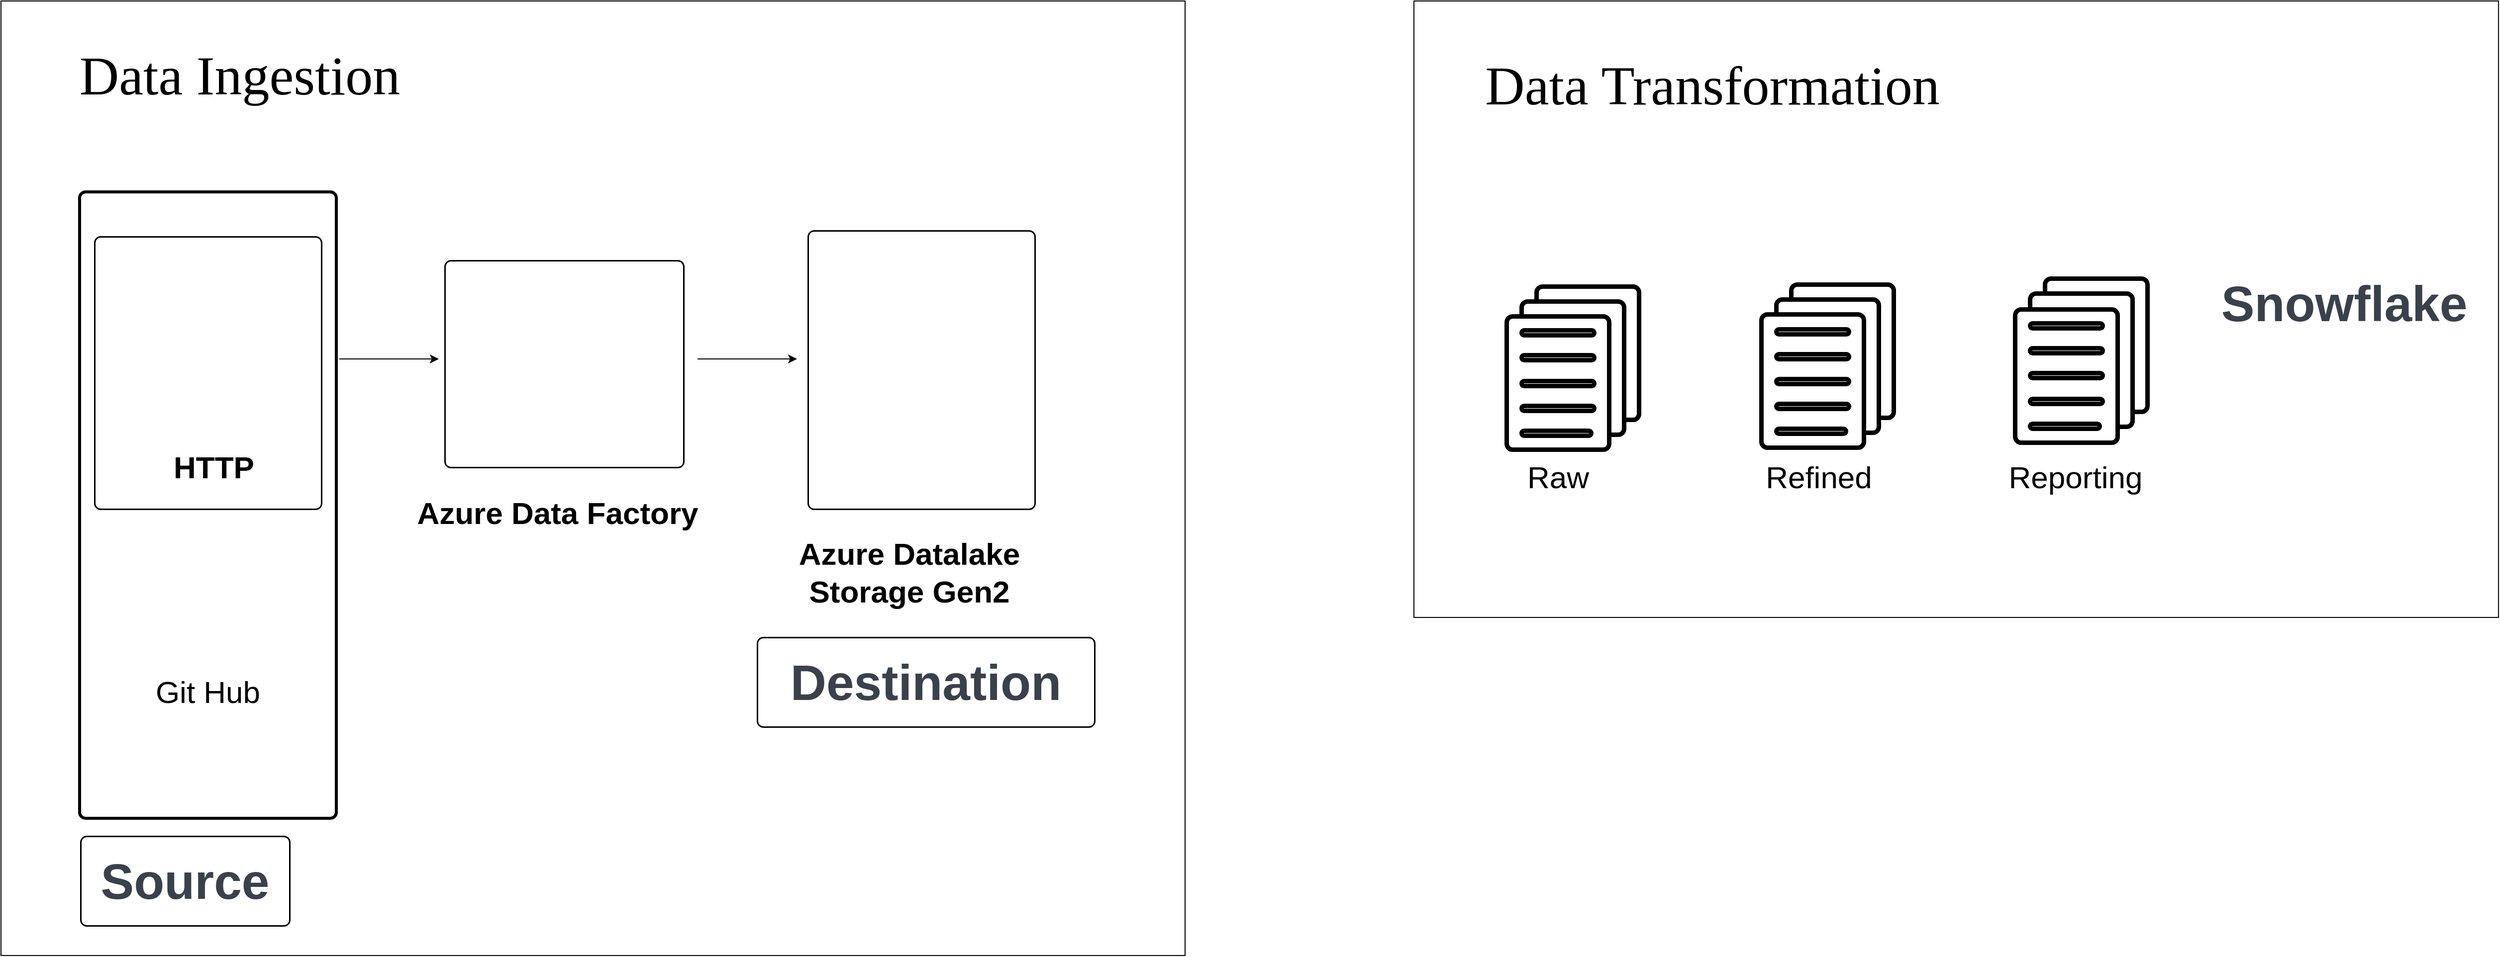 <mxfile version="27.1.4">
  <diagram name="Page-1" id="tRypGCHuhZgqPp5vQ8EK">
    <mxGraphModel dx="2294" dy="2936" grid="1" gridSize="10" guides="1" tooltips="1" connect="1" arrows="1" fold="1" page="1" pageScale="1" pageWidth="850" pageHeight="1100" math="0" shadow="0">
      <root>
        <mxCell id="0" />
        <mxCell id="1" parent="0" />
        <mxCell id="Y_zVbhYa3XS6aGOVvXo4-149" value="" style="rounded=0;whiteSpace=wrap;html=1;" parent="1" vertex="1">
          <mxGeometry x="1020" y="-660" width="1190" height="960" as="geometry" />
        </mxCell>
        <mxCell id="diUxomPdKumXEhWnS9-8-1" value="" style="html=1;overflow=block;blockSpacing=1;whiteSpace=wrap;container=1;pointerEvents=0;collapsible=0;recursiveResize=0;fontSize=13;spacing=0;strokeOpacity=100;fillOpacity=0;rounded=1;absoluteArcSize=1;arcSize=12;fillColor=#000000;strokeWidth=1.5;lucidId=HqinuH2_mKaJ;" vertex="1" parent="1">
          <mxGeometry x="1114" y="-423" width="228" height="274" as="geometry" />
        </mxCell>
        <mxCell id="diUxomPdKumXEhWnS9-8-2" value="" style="html=1;overflow=block;blockSpacing=1;whiteSpace=wrap;container=1;pointerEvents=0;collapsible=0;recursiveResize=0;fontSize=13;spacing=0;strokeOpacity=100;fillOpacity=0;rounded=1;absoluteArcSize=1;arcSize=12;fillColor=#000000;strokeWidth=1.5;lucidId=HqineJLk6OhF;" vertex="1" parent="1">
          <mxGeometry x="1466" y="-399" width="240" height="208" as="geometry" />
        </mxCell>
        <mxCell id="diUxomPdKumXEhWnS9-8-3" value="" style="html=1;overflow=block;blockSpacing=1;whiteSpace=wrap;container=1;pointerEvents=0;collapsible=0;recursiveResize=0;fontSize=13;spacing=0;strokeOpacity=100;fillOpacity=0;rounded=1;absoluteArcSize=1;arcSize=12;fillColor=#000000;strokeWidth=1.5;lucidId=HqinR1p73Qxz;" vertex="1" parent="1">
          <mxGeometry x="1831" y="-429" width="228" height="280" as="geometry" />
        </mxCell>
        <mxCell id="diUxomPdKumXEhWnS9-8-4" value="Azure Data Factory" style="text;html=1;align=center;verticalAlign=middle;whiteSpace=wrap;rounded=0;fontSize=31;fontStyle=1" vertex="1" parent="1">
          <mxGeometry x="1427.5" y="-190" width="303" height="90" as="geometry" />
        </mxCell>
        <mxCell id="diUxomPdKumXEhWnS9-8-5" value="&lt;b&gt;Azure Datalake Storage Gen2&lt;/b&gt;" style="text;html=1;align=center;verticalAlign=middle;whiteSpace=wrap;rounded=0;fontSize=31;" vertex="1" parent="1">
          <mxGeometry x="1810" y="-130" width="246" height="90" as="geometry" />
        </mxCell>
        <mxCell id="diUxomPdKumXEhWnS9-8-6" value="" style="edgeStyle=none;orthogonalLoop=1;jettySize=auto;html=1;rounded=0;" edge="1" parent="1">
          <mxGeometry width="100" relative="1" as="geometry">
            <mxPoint x="1360" y="-300" as="sourcePoint" />
            <mxPoint x="1460" y="-300" as="targetPoint" />
            <Array as="points" />
          </mxGeometry>
        </mxCell>
        <mxCell id="diUxomPdKumXEhWnS9-8-7" value="" style="edgeStyle=none;orthogonalLoop=1;jettySize=auto;html=1;rounded=0;" edge="1" parent="1">
          <mxGeometry width="100" relative="1" as="geometry">
            <mxPoint x="1720" y="-300" as="sourcePoint" />
            <mxPoint x="1820" y="-300" as="targetPoint" />
            <Array as="points" />
          </mxGeometry>
        </mxCell>
        <mxCell id="diUxomPdKumXEhWnS9-8-8" value="Source" style="html=1;overflow=block;blockSpacing=1;whiteSpace=wrap;fontSize=50;fontFamily=Helvetica;fontColor=#3a414a;align=center;spacing=3.8;strokeOpacity=100;fillOpacity=100;rounded=1;absoluteArcSize=1;arcSize=12;fillColor=#ffffff;strokeWidth=1.5;lucidId=HqinSpCTlt17;fontStyle=1" vertex="1" parent="1">
          <mxGeometry x="1100" y="180" width="210" height="90" as="geometry" />
        </mxCell>
        <mxCell id="diUxomPdKumXEhWnS9-8-9" value="Destination" style="html=1;overflow=block;blockSpacing=1;whiteSpace=wrap;fontSize=50;fontFamily=Helvetica;fontColor=#3a414a;align=center;spacing=3.8;strokeOpacity=100;fillOpacity=100;rounded=1;absoluteArcSize=1;arcSize=12;fillColor=#ffffff;strokeWidth=1.5;lucidId=HqinSpCTlt17;fontStyle=1" vertex="1" parent="1">
          <mxGeometry x="1780" y="-20" width="339" height="90" as="geometry" />
        </mxCell>
        <mxCell id="diUxomPdKumXEhWnS9-8-10" value="" style="html=1;overflow=block;blockSpacing=1;whiteSpace=wrap;container=1;pointerEvents=0;collapsible=0;recursiveResize=0;fontSize=13;spacing=0;strokeOpacity=100;fillOpacity=0;rounded=1;absoluteArcSize=1;arcSize=12;fillColor=#000000;strokeWidth=3;lucidId=HqinZG8_ep2X;" vertex="1" parent="1">
          <mxGeometry x="1099" y="-468" width="258" height="630" as="geometry" />
        </mxCell>
        <mxCell id="diUxomPdKumXEhWnS9-8-11" value="HTTP" style="text;html=1;align=center;verticalAlign=middle;whiteSpace=wrap;rounded=0;fontSize=31;fontStyle=1" vertex="1" parent="diUxomPdKumXEhWnS9-8-10">
          <mxGeometry x="12" y="232" width="246" height="90" as="geometry" />
        </mxCell>
        <mxCell id="diUxomPdKumXEhWnS9-8-12" value="Git Hub" style="text;html=1;align=center;verticalAlign=middle;whiteSpace=wrap;rounded=0;fontSize=31;" vertex="1" parent="diUxomPdKumXEhWnS9-8-10">
          <mxGeometry x="6" y="458" width="246" height="90" as="geometry" />
        </mxCell>
        <mxCell id="diUxomPdKumXEhWnS9-8-13" value="" style="html=1;overflow=block;blockSpacing=1;whiteSpace=wrap;shape=image;fontSize=13;spacing=0;strokeColor=none;strokeOpacity=100;rounded=1;absoluteArcSize=1;arcSize=12;strokeWidth=0;image=https://images.lucid.app/images/d7685785-47bf-4a58-82cc-26feb8bda034/content;imageAspect=0;lucidId=HqinRarPJ5_D;" vertex="1" parent="1">
          <mxGeometry x="1164" y="-123" width="124" height="124" as="geometry" />
        </mxCell>
        <mxCell id="diUxomPdKumXEhWnS9-8-14" value="" style="html=1;overflow=block;blockSpacing=1;whiteSpace=wrap;shape=image;fontSize=13;spacing=0;strokeColor=none;strokeOpacity=100;rounded=1;absoluteArcSize=1;arcSize=12;strokeWidth=0;image=https://images.lucid.app/images/f15007f7-4885-4109-b029-964accafeb80/content;imageAspect=0;lucidId=HqincgXo0Htx;" vertex="1" parent="1">
          <mxGeometry x="1147" y="-393" width="169" height="169" as="geometry" />
        </mxCell>
        <mxCell id="diUxomPdKumXEhWnS9-8-15" value="" style="html=1;overflow=block;blockSpacing=1;whiteSpace=wrap;shape=image;fontSize=13;spacing=0;strokeColor=none;strokeOpacity=100;rounded=1;absoluteArcSize=1;arcSize=12;strokeWidth=0;image=https://images.lucid.app/images/22851999-ecc2-4e5a-bdfa-10374918f266/content;imageAspect=0;lucidId=Hqin_HKPIkhs;" vertex="1" parent="1">
          <mxGeometry x="1474" y="-392" width="224" height="168" as="geometry" />
        </mxCell>
        <mxCell id="diUxomPdKumXEhWnS9-8-16" value="" style="html=1;overflow=block;blockSpacing=1;whiteSpace=wrap;shape=image;fontSize=13;spacing=0;strokeColor=none;strokeOpacity=100;rounded=1;absoluteArcSize=1;arcSize=12;strokeWidth=0;image=https://images.lucid.app/images/3c787341-0593-47cd-88d9-20f7ffcd4058/content;imageAspect=0;lucidId=Hqin6zSfS4ZM;" vertex="1" parent="1">
          <mxGeometry x="1856" y="-384" width="177" height="191" as="geometry" />
        </mxCell>
        <mxCell id="diUxomPdKumXEhWnS9-8-17" value="&lt;font&gt;Data Ingestion&lt;/font&gt;" style="text;html=1;align=center;verticalAlign=middle;whiteSpace=wrap;rounded=0;fontSize=55;fontStyle=0;fontColor=light-dark(#000000,#EDEDED);fontFamily=Tahoma;labelBackgroundColor=none;" vertex="1" parent="1">
          <mxGeometry x="1070" y="-640" width="380" height="110" as="geometry" />
        </mxCell>
        <mxCell id="diUxomPdKumXEhWnS9-8-18" value="" style="rounded=0;whiteSpace=wrap;html=1;" vertex="1" parent="1">
          <mxGeometry x="2440" y="-660" width="1090" height="620" as="geometry" />
        </mxCell>
        <mxCell id="diUxomPdKumXEhWnS9-8-19" value="Raw" style="text;html=1;align=center;verticalAlign=middle;whiteSpace=wrap;rounded=0;fontSize=31;" vertex="1" parent="1">
          <mxGeometry x="2534.5" y="-206" width="100" height="50" as="geometry" />
        </mxCell>
        <mxCell id="diUxomPdKumXEhWnS9-8-20" value="Refined" style="text;html=1;align=center;verticalAlign=middle;whiteSpace=wrap;rounded=0;fontSize=31;" vertex="1" parent="1">
          <mxGeometry x="2772" y="-216" width="150" height="70" as="geometry" />
        </mxCell>
        <mxCell id="diUxomPdKumXEhWnS9-8-21" value="Reporting" style="text;html=1;align=center;verticalAlign=middle;whiteSpace=wrap;rounded=0;fontSize=31;" vertex="1" parent="1">
          <mxGeometry x="3000" y="-216" width="210" height="70" as="geometry" />
        </mxCell>
        <mxCell id="diUxomPdKumXEhWnS9-8-22" value="" style="html=1;overflow=block;blockSpacing=1;whiteSpace=wrap;fontSize=13;spacing=3.8;strokeOpacity=100;fillOpacity=100;rounded=1;absoluteArcSize=1;arcSize=12;fillColor=#ffffff;strokeWidth=4.5;lucidId=Hqin.L18P7-Q;" vertex="1" parent="1">
          <mxGeometry x="2563" y="-373" width="103" height="134" as="geometry" />
        </mxCell>
        <mxCell id="diUxomPdKumXEhWnS9-8-23" value="" style="html=1;overflow=block;blockSpacing=1;whiteSpace=wrap;fontSize=13;spacing=3.8;strokeOpacity=100;fillOpacity=100;rounded=1;absoluteArcSize=1;arcSize=12;fillColor=#ffffff;strokeWidth=4.5;lucidId=HqingmwdaBGW;" vertex="1" parent="1">
          <mxGeometry x="2548" y="-358" width="103" height="134" as="geometry" />
        </mxCell>
        <mxCell id="diUxomPdKumXEhWnS9-8-24" value="" style="html=1;overflow=block;blockSpacing=1;whiteSpace=wrap;fontSize=13;spacing=3.8;strokeOpacity=100;fillOpacity=100;rounded=1;absoluteArcSize=1;arcSize=12;fillColor=#ffffff;strokeWidth=4.5;lucidId=HqinZWiBSn.8;" vertex="1" parent="1">
          <mxGeometry x="2533" y="-343" width="103" height="134" as="geometry" />
        </mxCell>
        <mxCell id="diUxomPdKumXEhWnS9-8-25" value="" style="html=1;overflow=block;blockSpacing=1;whiteSpace=wrap;fontSize=13;spacing=0;strokeOpacity=100;fillOpacity=100;rounded=1;absoluteArcSize=1;arcSize=12;fillColor=#ffffff;strokeWidth=4.5;lucidId=HqiniD.46Asu;" vertex="1" parent="1">
          <mxGeometry x="2548" y="-253" width="73" height="5" as="geometry" />
        </mxCell>
        <mxCell id="diUxomPdKumXEhWnS9-8-26" value="" style="html=1;overflow=block;blockSpacing=1;whiteSpace=wrap;fontSize=13;spacing=0;strokeOpacity=100;fillOpacity=100;rounded=1;absoluteArcSize=1;arcSize=12;fillColor=#ffffff;strokeWidth=4.5;lucidId=Hqin5MxpmkO5;" vertex="1" parent="1">
          <mxGeometry x="2548" y="-329" width="73" height="5" as="geometry" />
        </mxCell>
        <mxCell id="diUxomPdKumXEhWnS9-8-27" value="" style="html=1;overflow=block;blockSpacing=1;whiteSpace=wrap;fontSize=13;spacing=0;strokeOpacity=100;fillOpacity=100;rounded=1;absoluteArcSize=1;arcSize=12;fillColor=#ffffff;strokeWidth=4.5;lucidId=HqinCOt7LYxx;" vertex="1" parent="1">
          <mxGeometry x="2548" y="-304" width="73" height="5" as="geometry" />
        </mxCell>
        <mxCell id="diUxomPdKumXEhWnS9-8-28" value="" style="html=1;overflow=block;blockSpacing=1;whiteSpace=wrap;fontSize=13;spacing=0;strokeOpacity=100;fillOpacity=100;rounded=1;absoluteArcSize=1;arcSize=12;fillColor=#ffffff;strokeWidth=4.5;lucidId=Hqin77QJO8D~;" vertex="1" parent="1">
          <mxGeometry x="2548" y="-278" width="73" height="5" as="geometry" />
        </mxCell>
        <mxCell id="diUxomPdKumXEhWnS9-8-29" value="" style="html=1;overflow=block;blockSpacing=1;whiteSpace=wrap;fontSize=13;spacing=0;strokeOpacity=100;fillOpacity=100;rounded=1;absoluteArcSize=1;arcSize=12;fillColor=#ffffff;strokeWidth=4.5;lucidId=HqinlZwaW6.7;" vertex="1" parent="1">
          <mxGeometry x="2548" y="-228" width="70" height="5" as="geometry" />
        </mxCell>
        <mxCell id="diUxomPdKumXEhWnS9-8-30" value="" style="html=1;overflow=block;blockSpacing=1;whiteSpace=wrap;fontSize=13;spacing=3.8;strokeOpacity=100;fillOpacity=100;rounded=1;absoluteArcSize=1;arcSize=12;fillColor=#ffffff;strokeWidth=4.5;lucidId=HqinlNpv6gml;" vertex="1" parent="1">
          <mxGeometry x="2819" y="-375" width="103" height="134" as="geometry" />
        </mxCell>
        <mxCell id="diUxomPdKumXEhWnS9-8-31" value="" style="html=1;overflow=block;blockSpacing=1;whiteSpace=wrap;fontSize=13;spacing=3.8;strokeOpacity=100;fillOpacity=100;rounded=1;absoluteArcSize=1;arcSize=12;fillColor=#ffffff;strokeWidth=4.5;lucidId=Hqinuvy9~rPB;" vertex="1" parent="1">
          <mxGeometry x="2804" y="-360" width="103" height="134" as="geometry" />
        </mxCell>
        <mxCell id="diUxomPdKumXEhWnS9-8-32" value="" style="html=1;overflow=block;blockSpacing=1;whiteSpace=wrap;fontSize=13;spacing=3.8;strokeOpacity=100;fillOpacity=100;rounded=1;absoluteArcSize=1;arcSize=12;fillColor=#ffffff;strokeWidth=4.5;lucidId=HqinZHPdLgsB;" vertex="1" parent="1">
          <mxGeometry x="2789" y="-345" width="103" height="134" as="geometry" />
        </mxCell>
        <mxCell id="diUxomPdKumXEhWnS9-8-33" value="" style="html=1;overflow=block;blockSpacing=1;whiteSpace=wrap;fontSize=13;spacing=0;strokeOpacity=100;fillOpacity=100;rounded=1;absoluteArcSize=1;arcSize=12;fillColor=#ffffff;strokeWidth=4.5;lucidId=Hqino_.bCuXX;" vertex="1" parent="1">
          <mxGeometry x="2804" y="-255" width="73" height="5" as="geometry" />
        </mxCell>
        <mxCell id="diUxomPdKumXEhWnS9-8-34" value="" style="html=1;overflow=block;blockSpacing=1;whiteSpace=wrap;fontSize=13;spacing=0;strokeOpacity=100;fillOpacity=100;rounded=1;absoluteArcSize=1;arcSize=12;fillColor=#ffffff;strokeWidth=4.5;lucidId=HqinaMe9pw3_;" vertex="1" parent="1">
          <mxGeometry x="2804" y="-330" width="73" height="5" as="geometry" />
        </mxCell>
        <mxCell id="diUxomPdKumXEhWnS9-8-35" value="" style="html=1;overflow=block;blockSpacing=1;whiteSpace=wrap;fontSize=13;spacing=0;strokeOpacity=100;fillOpacity=100;rounded=1;absoluteArcSize=1;arcSize=12;fillColor=#ffffff;strokeWidth=4.5;lucidId=HqinZUV3SyYF;" vertex="1" parent="1">
          <mxGeometry x="2804" y="-305" width="73" height="5" as="geometry" />
        </mxCell>
        <mxCell id="diUxomPdKumXEhWnS9-8-36" value="" style="html=1;overflow=block;blockSpacing=1;whiteSpace=wrap;fontSize=13;spacing=0;strokeOpacity=100;fillOpacity=100;rounded=1;absoluteArcSize=1;arcSize=12;fillColor=#ffffff;strokeWidth=4.5;lucidId=HqinHZUS3vDb;" vertex="1" parent="1">
          <mxGeometry x="2804" y="-280" width="73" height="5" as="geometry" />
        </mxCell>
        <mxCell id="diUxomPdKumXEhWnS9-8-37" value="" style="html=1;overflow=block;blockSpacing=1;whiteSpace=wrap;fontSize=13;spacing=0;strokeOpacity=100;fillOpacity=100;rounded=1;absoluteArcSize=1;arcSize=12;fillColor=#ffffff;strokeWidth=4.5;lucidId=HqinPn~mq1qW;" vertex="1" parent="1">
          <mxGeometry x="2804" y="-230" width="70" height="5" as="geometry" />
        </mxCell>
        <mxCell id="diUxomPdKumXEhWnS9-8-38" value="" style="html=1;overflow=block;blockSpacing=1;whiteSpace=wrap;fontSize=13;spacing=3.8;strokeOpacity=100;fillOpacity=100;rounded=1;absoluteArcSize=1;arcSize=12;fillColor=#ffffff;strokeWidth=4.5;lucidId=HqinjIp0Hbza;" vertex="1" parent="1">
          <mxGeometry x="3074" y="-381" width="103" height="134" as="geometry" />
        </mxCell>
        <mxCell id="diUxomPdKumXEhWnS9-8-39" value="" style="html=1;overflow=block;blockSpacing=1;whiteSpace=wrap;fontSize=13;spacing=3.8;strokeOpacity=100;fillOpacity=100;rounded=1;absoluteArcSize=1;arcSize=12;fillColor=#ffffff;strokeWidth=4.5;lucidId=HqinCaZ5JFx3;" vertex="1" parent="1">
          <mxGeometry x="3059" y="-366" width="103" height="134" as="geometry" />
        </mxCell>
        <mxCell id="diUxomPdKumXEhWnS9-8-40" value="" style="html=1;overflow=block;blockSpacing=1;whiteSpace=wrap;fontSize=13;spacing=3.8;strokeOpacity=100;fillOpacity=100;rounded=1;absoluteArcSize=1;arcSize=12;fillColor=#ffffff;strokeWidth=4.5;lucidId=HqingA4WvyZt;" vertex="1" parent="1">
          <mxGeometry x="3044" y="-350" width="103" height="134" as="geometry" />
        </mxCell>
        <mxCell id="diUxomPdKumXEhWnS9-8-41" value="" style="html=1;overflow=block;blockSpacing=1;whiteSpace=wrap;fontSize=13;spacing=0;strokeOpacity=100;fillOpacity=100;rounded=1;absoluteArcSize=1;arcSize=12;fillColor=#ffffff;strokeWidth=4.5;lucidId=HqinAYMBxxRg;" vertex="1" parent="1">
          <mxGeometry x="3059" y="-260" width="73" height="5" as="geometry" />
        </mxCell>
        <mxCell id="diUxomPdKumXEhWnS9-8-42" value="" style="html=1;overflow=block;blockSpacing=1;whiteSpace=wrap;fontSize=13;spacing=0;strokeOpacity=100;fillOpacity=100;rounded=1;absoluteArcSize=1;arcSize=12;fillColor=#ffffff;strokeWidth=4.5;lucidId=Hqins7QOY0Rx;" vertex="1" parent="1">
          <mxGeometry x="3059" y="-336" width="73" height="5" as="geometry" />
        </mxCell>
        <mxCell id="diUxomPdKumXEhWnS9-8-43" value="" style="html=1;overflow=block;blockSpacing=1;whiteSpace=wrap;fontSize=13;spacing=0;strokeOpacity=100;fillOpacity=100;rounded=1;absoluteArcSize=1;arcSize=12;fillColor=#ffffff;strokeWidth=4.5;lucidId=HqinNqh0fiwe;" vertex="1" parent="1">
          <mxGeometry x="3059" y="-311" width="73" height="5" as="geometry" />
        </mxCell>
        <mxCell id="diUxomPdKumXEhWnS9-8-44" value="" style="html=1;overflow=block;blockSpacing=1;whiteSpace=wrap;fontSize=13;spacing=0;strokeOpacity=100;fillOpacity=100;rounded=1;absoluteArcSize=1;arcSize=12;fillColor=#ffffff;strokeWidth=4.5;lucidId=HqinAyqKaFSl;" vertex="1" parent="1">
          <mxGeometry x="3059" y="-286" width="73" height="5" as="geometry" />
        </mxCell>
        <mxCell id="diUxomPdKumXEhWnS9-8-45" value="" style="html=1;overflow=block;blockSpacing=1;whiteSpace=wrap;fontSize=13;spacing=0;strokeOpacity=100;fillOpacity=100;rounded=1;absoluteArcSize=1;arcSize=12;fillColor=#ffffff;strokeWidth=4.5;lucidId=Hqinspz717KC;" vertex="1" parent="1">
          <mxGeometry x="3059" y="-235" width="70" height="5" as="geometry" />
        </mxCell>
        <mxCell id="diUxomPdKumXEhWnS9-8-46" value="" style="html=1;overflow=block;blockSpacing=1;whiteSpace=wrap;shape=image;fontSize=13;spacing=0;strokeColor=none;strokeOpacity=100;rounded=1;absoluteArcSize=1;arcSize=12;strokeWidth=0;image=https://images.lucid.app/images/207c4069-121f-4a91-bbf2-1706af0bf9e6/content;imageAspect=0;lucidId=Hqin~NOXF9mP;" vertex="1" parent="1">
          <mxGeometry x="3270" y="-630" width="221" height="220" as="geometry" />
        </mxCell>
        <mxCell id="diUxomPdKumXEhWnS9-8-47" value="Data Transformation" style="text;html=1;align=center;verticalAlign=middle;whiteSpace=wrap;rounded=0;fontSize=55;fontStyle=0;fontColor=light-dark(#000000,#EDEDED);fontFamily=Tahoma;labelBackgroundColor=none;" vertex="1" parent="1">
          <mxGeometry x="2470" y="-630" width="540" height="110" as="geometry" />
        </mxCell>
        <mxCell id="diUxomPdKumXEhWnS9-8-48" value="Snowflake" style="html=1;overflow=block;blockSpacing=1;whiteSpace=wrap;fontSize=50;fontFamily=Helvetica;fontColor=#3a414a;align=center;spacing=3.8;strokeOpacity=100;fillOpacity=100;rounded=1;absoluteArcSize=1;arcSize=12;fillColor=#ffffff;strokeWidth=1.5;lucidId=HqinSpCTlt17;fontStyle=1;strokeColor=none;" vertex="1" parent="1">
          <mxGeometry x="3230" y="-401" width="290" height="90" as="geometry" />
        </mxCell>
      </root>
    </mxGraphModel>
  </diagram>
</mxfile>
